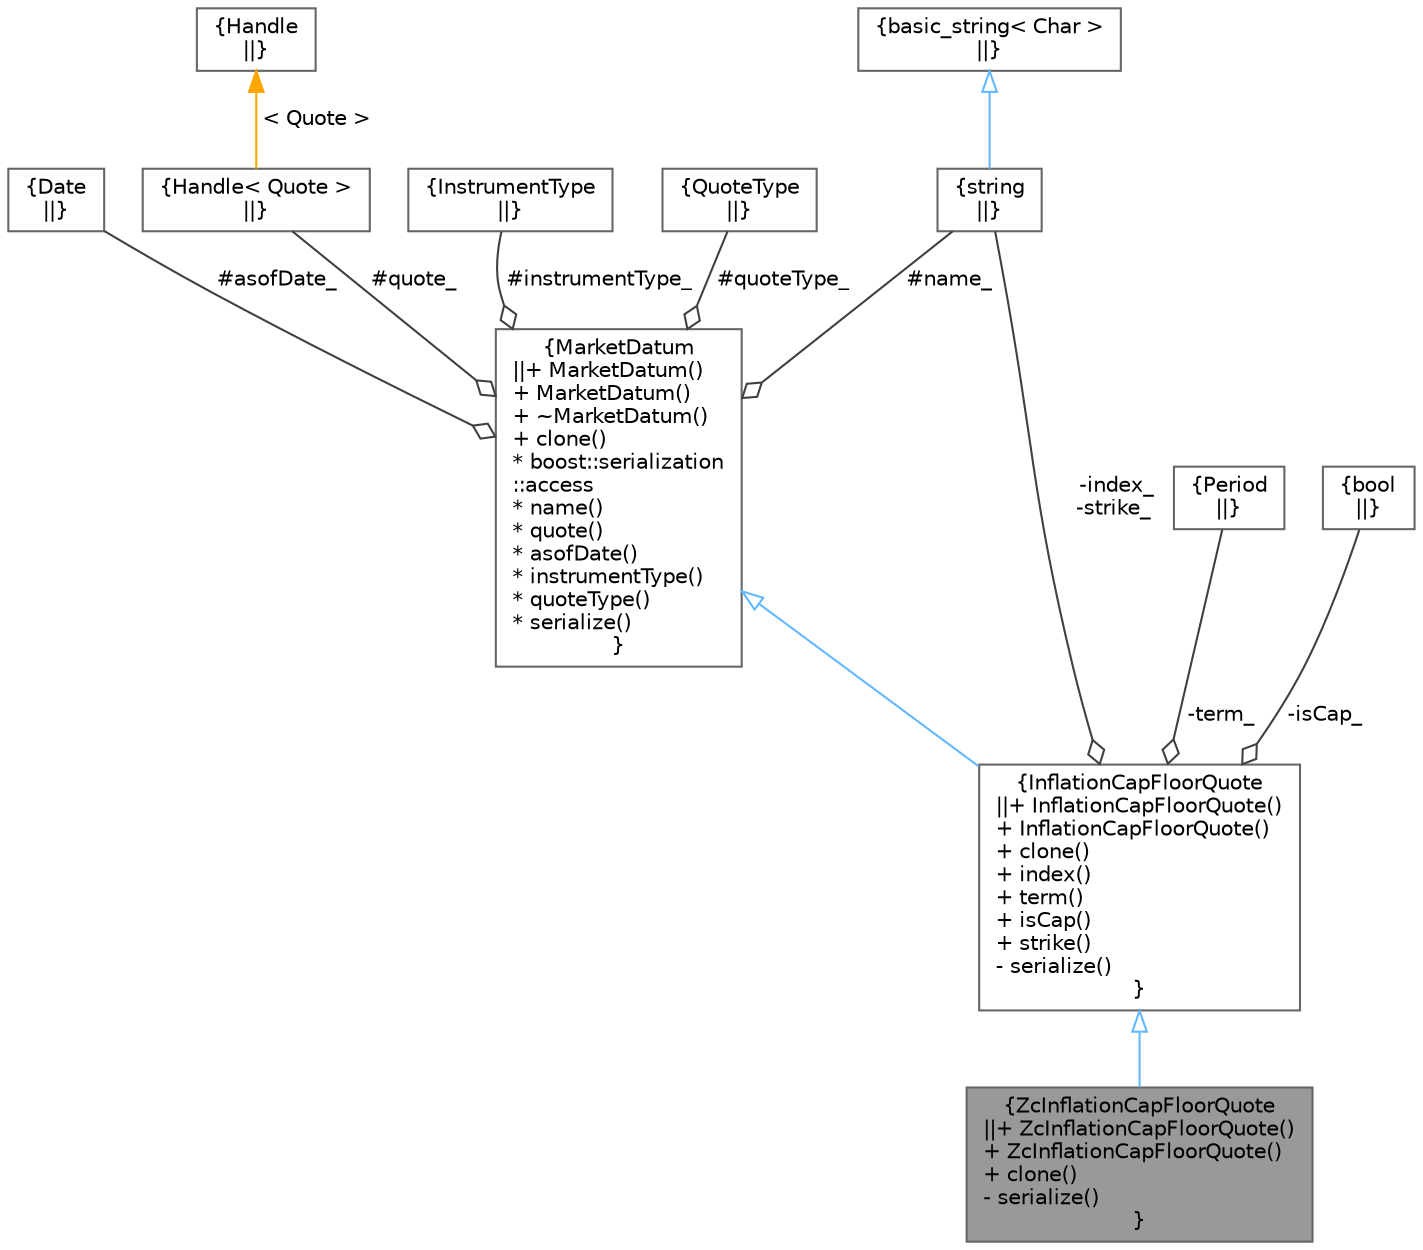 digraph "ZcInflationCapFloorQuote"
{
 // INTERACTIVE_SVG=YES
 // LATEX_PDF_SIZE
  bgcolor="transparent";
  edge [fontname=Helvetica,fontsize=10,labelfontname=Helvetica,labelfontsize=10];
  node [fontname=Helvetica,fontsize=10,shape=box,height=0.2,width=0.4];
  Node1 [label="{ZcInflationCapFloorQuote\n||+ ZcInflationCapFloorQuote()\l+ ZcInflationCapFloorQuote()\l+ clone()\l- serialize()\l}",height=0.2,width=0.4,color="gray40", fillcolor="grey60", style="filled", fontcolor="black",tooltip="ZC Cap Floor data class."];
  Node2 -> Node1 [dir="back",color="steelblue1",style="solid",arrowtail="onormal"];
  Node2 [label="{InflationCapFloorQuote\n||+ InflationCapFloorQuote()\l+ InflationCapFloorQuote()\l+ clone()\l+ index()\l+ term()\l+ isCap()\l+ strike()\l- serialize()\l}",height=0.2,width=0.4,color="gray40", fillcolor="white", style="filled",URL="$classore_1_1data_1_1_inflation_cap_floor_quote.html",tooltip="Inflation Cap Floor data class."];
  Node3 -> Node2 [dir="back",color="steelblue1",style="solid",arrowtail="onormal"];
  Node3 [label="{MarketDatum\n||+ MarketDatum()\l+ MarketDatum()\l+ ~MarketDatum()\l+ clone()\l* boost::serialization\l::access\l* name()\l* quote()\l* asofDate()\l* instrumentType()\l* quoteType()\l* serialize()\l}",height=0.2,width=0.4,color="gray40", fillcolor="white", style="filled",URL="$classore_1_1data_1_1_market_datum.html",tooltip="Base market data class."];
  Node4 -> Node3 [color="grey25",style="solid",label=" #quote_" ,arrowhead="odiamond"];
  Node4 [label="{Handle\< Quote \>\n||}",height=0.2,width=0.4,color="gray40", fillcolor="white", style="filled",tooltip=" "];
  Node5 -> Node4 [dir="back",color="orange",style="solid",label=" \< Quote \>" ];
  Node5 [label="{Handle\n||}",height=0.2,width=0.4,color="gray40", fillcolor="white", style="filled",tooltip=" "];
  Node6 -> Node3 [color="grey25",style="solid",label=" #asofDate_" ,arrowhead="odiamond"];
  Node6 [label="{Date\n||}",height=0.2,width=0.4,color="gray40", fillcolor="white", style="filled",tooltip=" "];
  Node7 -> Node3 [color="grey25",style="solid",label=" #name_" ,arrowhead="odiamond"];
  Node7 [label="{string\n||}",height=0.2,width=0.4,color="gray40", fillcolor="white", style="filled",tooltip=" "];
  Node8 -> Node7 [dir="back",color="steelblue1",style="solid",arrowtail="onormal"];
  Node8 [label="{basic_string\< Char \>\n||}",height=0.2,width=0.4,color="gray40", fillcolor="white", style="filled",tooltip=" "];
  Node9 -> Node3 [color="grey25",style="solid",label=" #instrumentType_" ,arrowhead="odiamond"];
  Node9 [label="{InstrumentType\n||}",height=0.2,width=0.4,color="gray40", fillcolor="white", style="filled",tooltip=" "];
  Node10 -> Node3 [color="grey25",style="solid",label=" #quoteType_" ,arrowhead="odiamond"];
  Node10 [label="{QuoteType\n||}",height=0.2,width=0.4,color="gray40", fillcolor="white", style="filled",tooltip=" "];
  Node7 -> Node2 [color="grey25",style="solid",label=" -index_\n-strike_" ,arrowhead="odiamond"];
  Node11 -> Node2 [color="grey25",style="solid",label=" -term_" ,arrowhead="odiamond"];
  Node11 [label="{Period\n||}",height=0.2,width=0.4,color="gray40", fillcolor="white", style="filled",tooltip=" "];
  Node12 -> Node2 [color="grey25",style="solid",label=" -isCap_" ,arrowhead="odiamond"];
  Node12 [label="{bool\n||}",height=0.2,width=0.4,color="gray40", fillcolor="white", style="filled",URL="$classbool.html",tooltip=" "];
}
